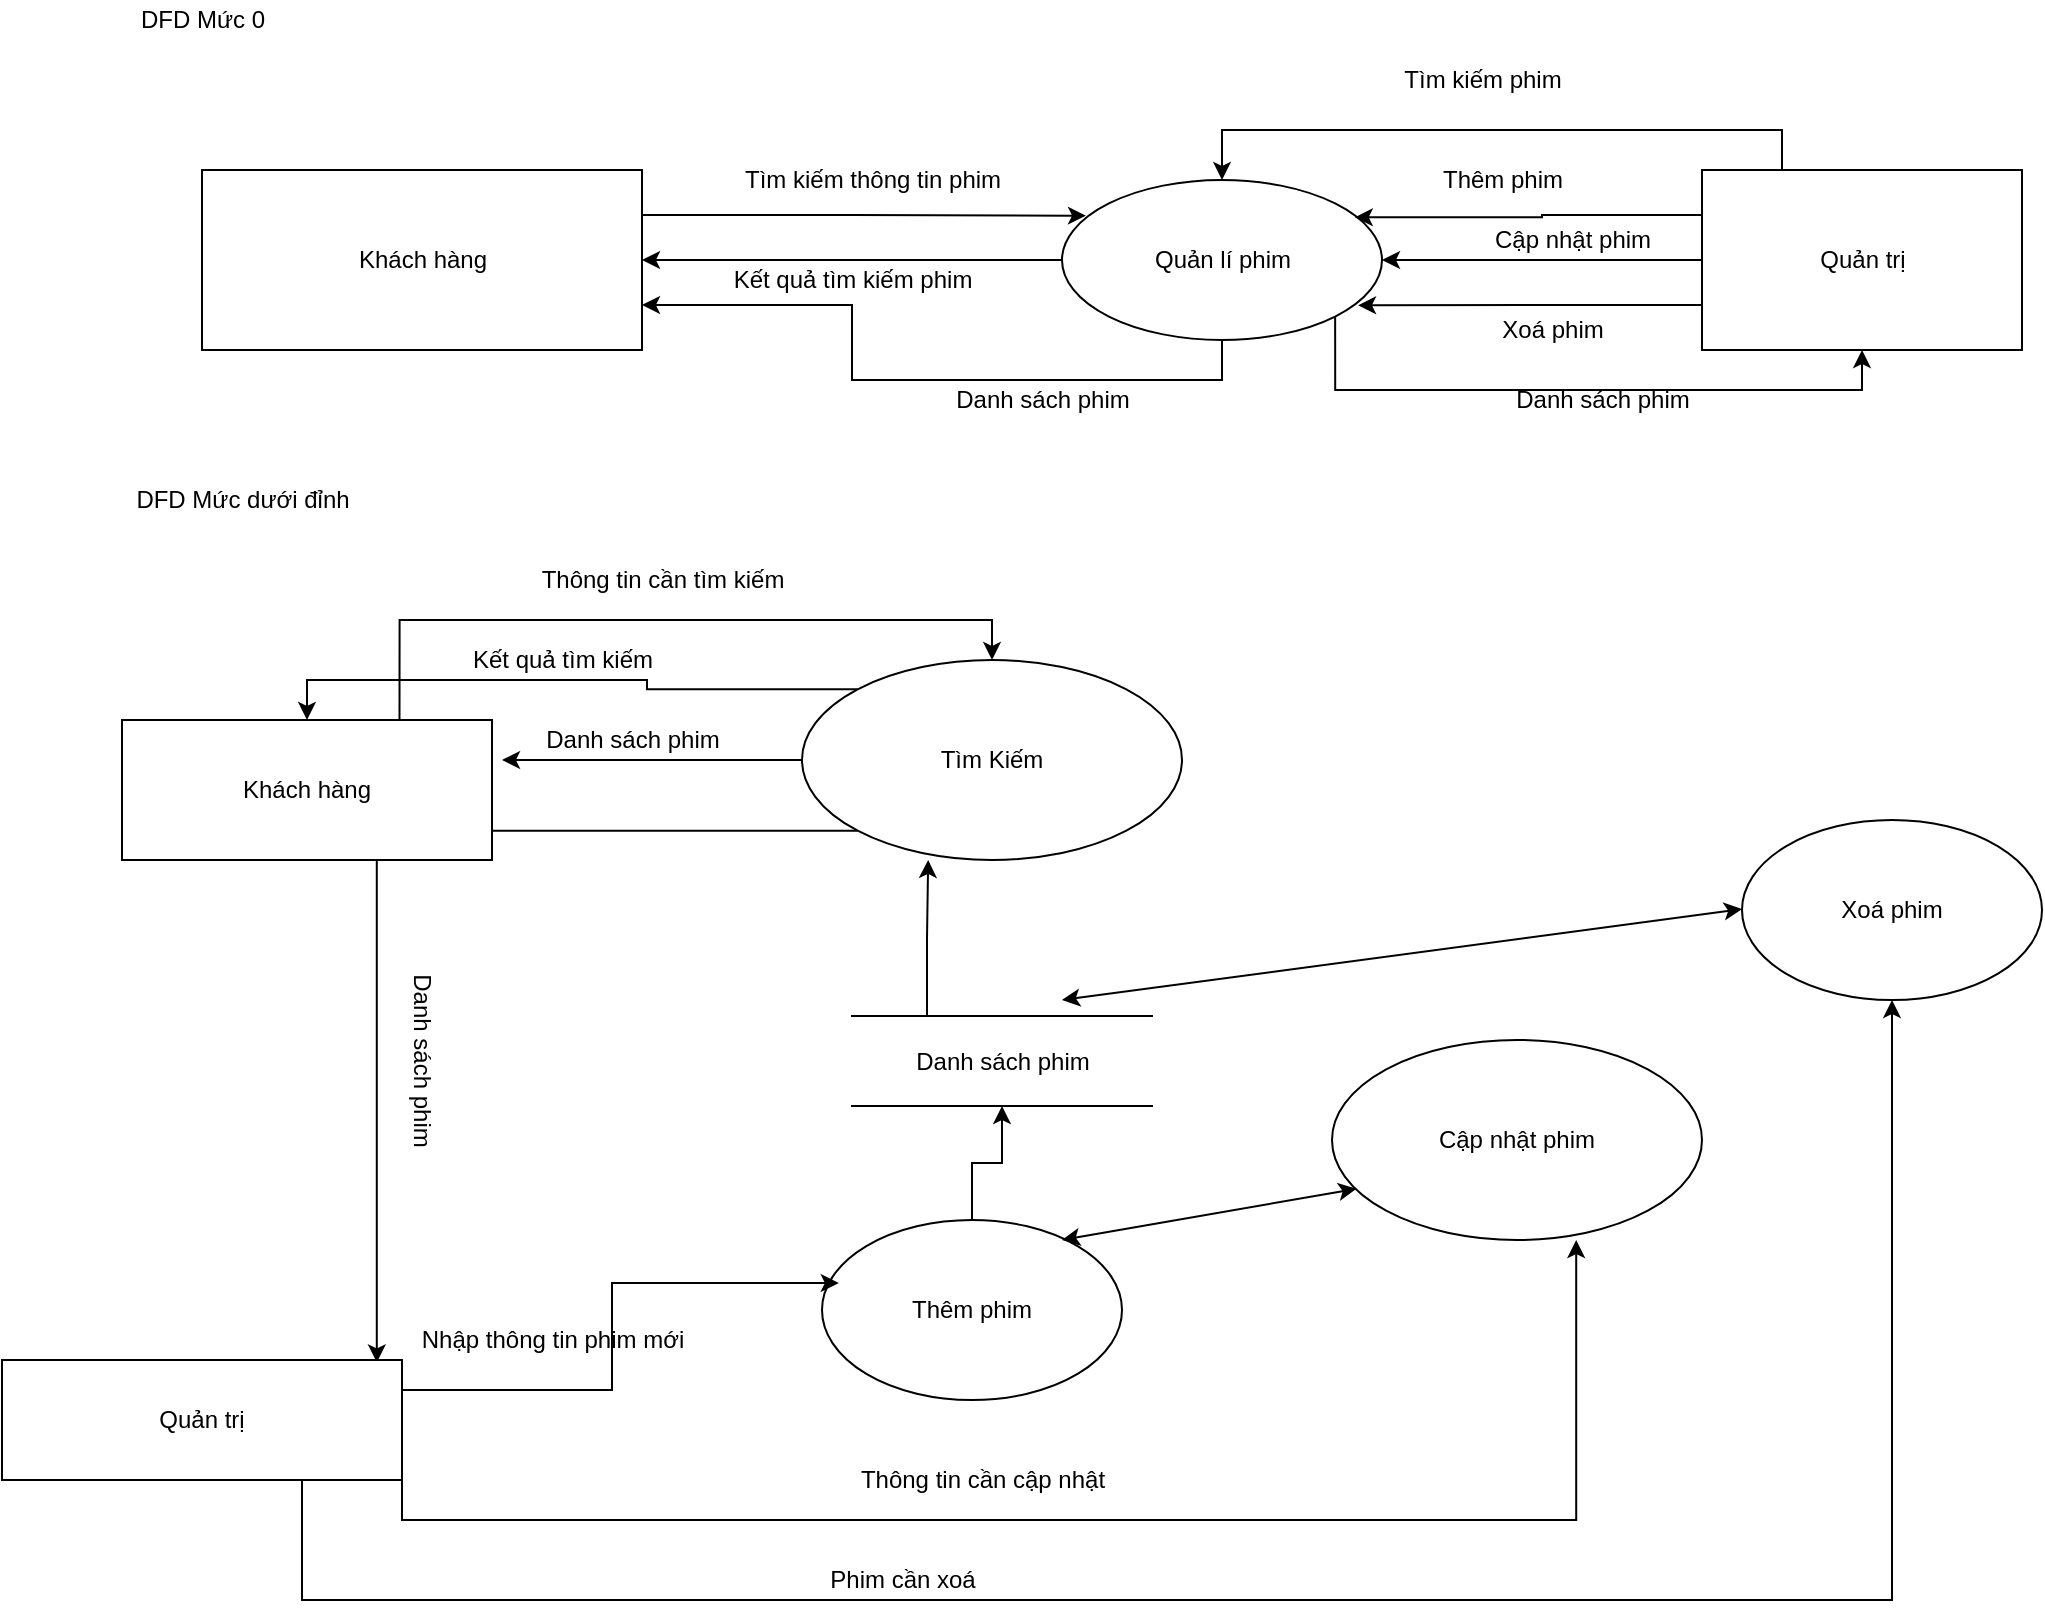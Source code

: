 <mxfile version="13.8.7" type="google" pages="2"><diagram id="KhlsFXp2d3vgNwujDcUb" name="Page-1"><mxGraphModel dx="1963" dy="636" grid="1" gridSize="10" guides="1" tooltips="1" connect="1" arrows="1" fold="1" page="1" pageScale="1" pageWidth="850" pageHeight="1100" math="0" shadow="0"><root><mxCell id="0"/><mxCell id="1" parent="0"/><mxCell id="gYGGjUfaRdnloLQZ-NSO-71" style="edgeStyle=orthogonalEdgeStyle;rounded=0;orthogonalLoop=1;jettySize=auto;html=1;exitX=1;exitY=1;exitDx=0;exitDy=0;entryX=0.5;entryY=1;entryDx=0;entryDy=0;" parent="1" source="gYGGjUfaRdnloLQZ-NSO-1" target="gYGGjUfaRdnloLQZ-NSO-3" edge="1"><mxGeometry relative="1" as="geometry"><Array as="points"><mxPoint x="477" y="215"/><mxPoint x="740" y="215"/></Array></mxGeometry></mxCell><mxCell id="gYGGjUfaRdnloLQZ-NSO-74" style="edgeStyle=orthogonalEdgeStyle;rounded=0;orthogonalLoop=1;jettySize=auto;html=1;exitX=0;exitY=0.5;exitDx=0;exitDy=0;" parent="1" source="gYGGjUfaRdnloLQZ-NSO-1" edge="1"><mxGeometry relative="1" as="geometry"><mxPoint x="130" y="150" as="targetPoint"/></mxGeometry></mxCell><mxCell id="gYGGjUfaRdnloLQZ-NSO-79" style="edgeStyle=orthogonalEdgeStyle;rounded=0;orthogonalLoop=1;jettySize=auto;html=1;exitX=0.5;exitY=1;exitDx=0;exitDy=0;entryX=1;entryY=0.75;entryDx=0;entryDy=0;" parent="1" source="gYGGjUfaRdnloLQZ-NSO-1" target="gYGGjUfaRdnloLQZ-NSO-4" edge="1"><mxGeometry relative="1" as="geometry"/></mxCell><mxCell id="gYGGjUfaRdnloLQZ-NSO-1" value="Quản lí phim" style="shape=ellipse;html=1;dashed=0;whitespace=wrap;perimeter=ellipsePerimeter;" parent="1" vertex="1"><mxGeometry x="340" y="110" width="160" height="80" as="geometry"/></mxCell><mxCell id="gYGGjUfaRdnloLQZ-NSO-65" style="edgeStyle=orthogonalEdgeStyle;rounded=0;orthogonalLoop=1;jettySize=auto;html=1;exitX=0;exitY=0.25;exitDx=0;exitDy=0;entryX=0.915;entryY=0.233;entryDx=0;entryDy=0;entryPerimeter=0;" parent="1" source="gYGGjUfaRdnloLQZ-NSO-3" target="gYGGjUfaRdnloLQZ-NSO-1" edge="1"><mxGeometry relative="1" as="geometry"/></mxCell><mxCell id="gYGGjUfaRdnloLQZ-NSO-66" style="edgeStyle=orthogonalEdgeStyle;rounded=0;orthogonalLoop=1;jettySize=auto;html=1;exitX=0;exitY=0.5;exitDx=0;exitDy=0;entryX=1;entryY=0.5;entryDx=0;entryDy=0;" parent="1" source="gYGGjUfaRdnloLQZ-NSO-3" target="gYGGjUfaRdnloLQZ-NSO-1" edge="1"><mxGeometry relative="1" as="geometry"/></mxCell><mxCell id="gYGGjUfaRdnloLQZ-NSO-67" style="edgeStyle=orthogonalEdgeStyle;rounded=0;orthogonalLoop=1;jettySize=auto;html=1;exitX=0;exitY=0.75;exitDx=0;exitDy=0;entryX=0.925;entryY=0.783;entryDx=0;entryDy=0;entryPerimeter=0;" parent="1" source="gYGGjUfaRdnloLQZ-NSO-3" target="gYGGjUfaRdnloLQZ-NSO-1" edge="1"><mxGeometry relative="1" as="geometry"/></mxCell><mxCell id="gYGGjUfaRdnloLQZ-NSO-69" style="edgeStyle=orthogonalEdgeStyle;rounded=0;orthogonalLoop=1;jettySize=auto;html=1;exitX=0.25;exitY=0;exitDx=0;exitDy=0;entryX=0.5;entryY=0;entryDx=0;entryDy=0;" parent="1" source="gYGGjUfaRdnloLQZ-NSO-3" target="gYGGjUfaRdnloLQZ-NSO-1" edge="1"><mxGeometry relative="1" as="geometry"/></mxCell><mxCell id="gYGGjUfaRdnloLQZ-NSO-3" value="Quản trị" style="html=1;dashed=0;whitespace=wrap;" parent="1" vertex="1"><mxGeometry x="660" y="105" width="160" height="90" as="geometry"/></mxCell><mxCell id="gYGGjUfaRdnloLQZ-NSO-77" style="edgeStyle=orthogonalEdgeStyle;rounded=0;orthogonalLoop=1;jettySize=auto;html=1;exitX=1;exitY=0.25;exitDx=0;exitDy=0;entryX=0.075;entryY=0.223;entryDx=0;entryDy=0;entryPerimeter=0;" parent="1" source="gYGGjUfaRdnloLQZ-NSO-4" target="gYGGjUfaRdnloLQZ-NSO-1" edge="1"><mxGeometry relative="1" as="geometry"/></mxCell><mxCell id="gYGGjUfaRdnloLQZ-NSO-4" value="Khách hàng" style="html=1;dashed=0;whitespace=wrap;" parent="1" vertex="1"><mxGeometry x="-90" y="105" width="220" height="90" as="geometry"/></mxCell><mxCell id="gYGGjUfaRdnloLQZ-NSO-6" value="Tìm kiếm thông tin phim" style="text;html=1;align=center;verticalAlign=middle;resizable=0;points=[];autosize=1;" parent="1" vertex="1"><mxGeometry x="175" y="100" width="140" height="20" as="geometry"/></mxCell><mxCell id="gYGGjUfaRdnloLQZ-NSO-8" value="Kết quả tìm kiếm phim" style="text;html=1;align=center;verticalAlign=middle;resizable=0;points=[];autosize=1;" parent="1" vertex="1"><mxGeometry x="170" y="150" width="130" height="20" as="geometry"/></mxCell><mxCell id="gYGGjUfaRdnloLQZ-NSO-13" value="Danh sách phim" style="text;html=1;align=center;verticalAlign=middle;resizable=0;points=[];autosize=1;" parent="1" vertex="1"><mxGeometry x="280" y="210" width="100" height="20" as="geometry"/></mxCell><mxCell id="gYGGjUfaRdnloLQZ-NSO-16" value="Thêm phim" style="text;html=1;align=center;verticalAlign=middle;resizable=0;points=[];autosize=1;" parent="1" vertex="1"><mxGeometry x="520" y="100" width="80" height="20" as="geometry"/></mxCell><mxCell id="gYGGjUfaRdnloLQZ-NSO-18" value="Cập nhật phim" style="text;html=1;align=center;verticalAlign=middle;resizable=0;points=[];autosize=1;" parent="1" vertex="1"><mxGeometry x="550" y="130" width="90" height="20" as="geometry"/></mxCell><mxCell id="gYGGjUfaRdnloLQZ-NSO-20" value="Xoá phim" style="text;html=1;align=center;verticalAlign=middle;resizable=0;points=[];autosize=1;" parent="1" vertex="1"><mxGeometry x="550" y="175" width="70" height="20" as="geometry"/></mxCell><mxCell id="gYGGjUfaRdnloLQZ-NSO-29" value="DFD Mức 0" style="text;html=1;align=center;verticalAlign=middle;resizable=0;points=[];autosize=1;" parent="1" vertex="1"><mxGeometry x="-130" y="20" width="80" height="20" as="geometry"/></mxCell><mxCell id="gYGGjUfaRdnloLQZ-NSO-46" value="DFD Mức dưới đỉnh" style="text;html=1;align=center;verticalAlign=middle;resizable=0;points=[];autosize=1;" parent="1" vertex="1"><mxGeometry x="-130" y="260" width="120" height="20" as="geometry"/></mxCell><mxCell id="gYGGjUfaRdnloLQZ-NSO-70" value="Tìm kiếm phim" style="text;html=1;align=center;verticalAlign=middle;resizable=0;points=[];autosize=1;" parent="1" vertex="1"><mxGeometry x="505" y="50" width="90" height="20" as="geometry"/></mxCell><mxCell id="gYGGjUfaRdnloLQZ-NSO-72" value="Danh sách phim" style="text;html=1;align=center;verticalAlign=middle;resizable=0;points=[];autosize=1;" parent="1" vertex="1"><mxGeometry x="560" y="210" width="100" height="20" as="geometry"/></mxCell><mxCell id="SmNKuGgfQj-TVXyQ1X5q-11" style="edgeStyle=orthogonalEdgeStyle;rounded=0;orthogonalLoop=1;jettySize=auto;html=1;exitX=0;exitY=0;exitDx=0;exitDy=0;entryX=0.5;entryY=0;entryDx=0;entryDy=0;" parent="1" source="SmNKuGgfQj-TVXyQ1X5q-1" target="SmNKuGgfQj-TVXyQ1X5q-5" edge="1"><mxGeometry relative="1" as="geometry"/></mxCell><mxCell id="SmNKuGgfQj-TVXyQ1X5q-14" style="edgeStyle=orthogonalEdgeStyle;rounded=0;orthogonalLoop=1;jettySize=auto;html=1;exitX=0;exitY=0.5;exitDx=0;exitDy=0;" parent="1" source="SmNKuGgfQj-TVXyQ1X5q-1" edge="1"><mxGeometry relative="1" as="geometry"><mxPoint x="60" y="400" as="targetPoint"/></mxGeometry></mxCell><mxCell id="SmNKuGgfQj-TVXyQ1X5q-18" style="edgeStyle=orthogonalEdgeStyle;rounded=0;orthogonalLoop=1;jettySize=auto;html=1;exitX=0;exitY=1;exitDx=0;exitDy=0;entryX=0.937;entryY=0.02;entryDx=0;entryDy=0;entryPerimeter=0;" parent="1" source="SmNKuGgfQj-TVXyQ1X5q-1" target="SmNKuGgfQj-TVXyQ1X5q-6" edge="1"><mxGeometry relative="1" as="geometry"/></mxCell><mxCell id="SmNKuGgfQj-TVXyQ1X5q-1" value="Tìm Kiếm" style="ellipse;whiteSpace=wrap;html=1;" parent="1" vertex="1"><mxGeometry x="210" y="350" width="190" height="100" as="geometry"/></mxCell><mxCell id="SmNKuGgfQj-TVXyQ1X5q-25" style="edgeStyle=orthogonalEdgeStyle;rounded=0;orthogonalLoop=1;jettySize=auto;html=1;exitX=0.5;exitY=0;exitDx=0;exitDy=0;entryX=0.5;entryY=1;entryDx=0;entryDy=0;" parent="1" source="SmNKuGgfQj-TVXyQ1X5q-2" target="SmNKuGgfQj-TVXyQ1X5q-20" edge="1"><mxGeometry relative="1" as="geometry"/></mxCell><mxCell id="SmNKuGgfQj-TVXyQ1X5q-2" value="Thêm phim" style="ellipse;whiteSpace=wrap;html=1;" parent="1" vertex="1"><mxGeometry x="220" y="630" width="150" height="90" as="geometry"/></mxCell><mxCell id="SmNKuGgfQj-TVXyQ1X5q-3" value="Cập nhật phim" style="ellipse;whiteSpace=wrap;html=1;" parent="1" vertex="1"><mxGeometry x="475" y="540" width="185" height="100" as="geometry"/></mxCell><mxCell id="SmNKuGgfQj-TVXyQ1X5q-4" value="Xoá phim" style="ellipse;whiteSpace=wrap;html=1;" parent="1" vertex="1"><mxGeometry x="680" y="430" width="150" height="90" as="geometry"/></mxCell><mxCell id="SmNKuGgfQj-TVXyQ1X5q-7" style="edgeStyle=orthogonalEdgeStyle;rounded=0;orthogonalLoop=1;jettySize=auto;html=1;exitX=0.75;exitY=0;exitDx=0;exitDy=0;entryX=0.5;entryY=0;entryDx=0;entryDy=0;" parent="1" source="SmNKuGgfQj-TVXyQ1X5q-5" target="SmNKuGgfQj-TVXyQ1X5q-1" edge="1"><mxGeometry relative="1" as="geometry"/></mxCell><mxCell id="SmNKuGgfQj-TVXyQ1X5q-5" value="Khách hàng" style="rounded=0;whiteSpace=wrap;html=1;" parent="1" vertex="1"><mxGeometry x="-130" y="380" width="185" height="70" as="geometry"/></mxCell><mxCell id="SmNKuGgfQj-TVXyQ1X5q-23" style="edgeStyle=orthogonalEdgeStyle;rounded=0;orthogonalLoop=1;jettySize=auto;html=1;exitX=1;exitY=0.25;exitDx=0;exitDy=0;entryX=0.056;entryY=0.35;entryDx=0;entryDy=0;entryPerimeter=0;" parent="1" source="SmNKuGgfQj-TVXyQ1X5q-6" target="SmNKuGgfQj-TVXyQ1X5q-2" edge="1"><mxGeometry relative="1" as="geometry"/></mxCell><mxCell id="SmNKuGgfQj-TVXyQ1X5q-27" style="edgeStyle=orthogonalEdgeStyle;rounded=0;orthogonalLoop=1;jettySize=auto;html=1;exitX=1;exitY=1;exitDx=0;exitDy=0;entryX=0.66;entryY=1;entryDx=0;entryDy=0;entryPerimeter=0;" parent="1" source="SmNKuGgfQj-TVXyQ1X5q-6" target="SmNKuGgfQj-TVXyQ1X5q-3" edge="1"><mxGeometry relative="1" as="geometry"/></mxCell><mxCell id="SmNKuGgfQj-TVXyQ1X5q-33" style="edgeStyle=orthogonalEdgeStyle;rounded=0;orthogonalLoop=1;jettySize=auto;html=1;exitX=0.75;exitY=1;exitDx=0;exitDy=0;" parent="1" source="SmNKuGgfQj-TVXyQ1X5q-6" target="SmNKuGgfQj-TVXyQ1X5q-4" edge="1"><mxGeometry relative="1" as="geometry"><Array as="points"><mxPoint x="-40" y="820"/><mxPoint x="755" y="820"/></Array></mxGeometry></mxCell><mxCell id="SmNKuGgfQj-TVXyQ1X5q-6" value="Quản trị" style="rounded=0;whiteSpace=wrap;html=1;" parent="1" vertex="1"><mxGeometry x="-190" y="700" width="200" height="60" as="geometry"/></mxCell><mxCell id="SmNKuGgfQj-TVXyQ1X5q-10" value="Thông tin cần tìm kiếm" style="text;html=1;align=center;verticalAlign=middle;resizable=0;points=[];autosize=1;" parent="1" vertex="1"><mxGeometry x="70" y="300" width="140" height="20" as="geometry"/></mxCell><mxCell id="SmNKuGgfQj-TVXyQ1X5q-13" value="Kết quả tìm kiếm" style="text;html=1;align=center;verticalAlign=middle;resizable=0;points=[];autosize=1;" parent="1" vertex="1"><mxGeometry x="35" y="340" width="110" height="20" as="geometry"/></mxCell><mxCell id="SmNKuGgfQj-TVXyQ1X5q-15" value="Danh sách phim" style="text;html=1;align=center;verticalAlign=middle;resizable=0;points=[];autosize=1;" parent="1" vertex="1"><mxGeometry x="75" y="380" width="100" height="20" as="geometry"/></mxCell><mxCell id="SmNKuGgfQj-TVXyQ1X5q-19" value="Danh sách phim" style="text;html=1;align=center;verticalAlign=middle;resizable=0;points=[];autosize=1;rotation=90;" parent="1" vertex="1"><mxGeometry x="-30" y="540" width="100" height="20" as="geometry"/></mxCell><mxCell id="SmNKuGgfQj-TVXyQ1X5q-22" style="edgeStyle=orthogonalEdgeStyle;rounded=0;orthogonalLoop=1;jettySize=auto;html=1;exitX=0.25;exitY=0;exitDx=0;exitDy=0;entryX=0.332;entryY=1;entryDx=0;entryDy=0;entryPerimeter=0;" parent="1" source="SmNKuGgfQj-TVXyQ1X5q-20" target="SmNKuGgfQj-TVXyQ1X5q-1" edge="1"><mxGeometry relative="1" as="geometry"/></mxCell><mxCell id="SmNKuGgfQj-TVXyQ1X5q-20" value="Danh sách phim" style="html=1;dashed=0;whitespace=wrap;shape=partialRectangle;right=0;left=0;" parent="1" vertex="1"><mxGeometry x="235" y="528" width="150" height="45" as="geometry"/></mxCell><mxCell id="SmNKuGgfQj-TVXyQ1X5q-24" value="Nhập thông tin phim mới" style="text;html=1;align=center;verticalAlign=middle;resizable=0;points=[];autosize=1;" parent="1" vertex="1"><mxGeometry x="10" y="680" width="150" height="20" as="geometry"/></mxCell><mxCell id="SmNKuGgfQj-TVXyQ1X5q-28" value="Thông tin cần cập nhật" style="text;html=1;align=center;verticalAlign=middle;resizable=0;points=[];autosize=1;" parent="1" vertex="1"><mxGeometry x="230" y="750" width="140" height="20" as="geometry"/></mxCell><mxCell id="SmNKuGgfQj-TVXyQ1X5q-34" value="Phim cần xoá" style="text;html=1;align=center;verticalAlign=middle;resizable=0;points=[];autosize=1;" parent="1" vertex="1"><mxGeometry x="215" y="800" width="90" height="20" as="geometry"/></mxCell><mxCell id="SmNKuGgfQj-TVXyQ1X5q-36" value="" style="endArrow=classic;startArrow=classic;html=1;" parent="1" edge="1"><mxGeometry width="50" height="50" relative="1" as="geometry"><mxPoint x="340" y="520" as="sourcePoint"/><mxPoint x="680" y="474.5" as="targetPoint"/></mxGeometry></mxCell><mxCell id="SmNKuGgfQj-TVXyQ1X5q-37" value="" style="endArrow=classic;startArrow=classic;html=1;entryX=0.066;entryY=0.744;entryDx=0;entryDy=0;entryPerimeter=0;" parent="1" target="SmNKuGgfQj-TVXyQ1X5q-3" edge="1"><mxGeometry width="50" height="50" relative="1" as="geometry"><mxPoint x="340" y="640" as="sourcePoint"/><mxPoint x="390" y="640" as="targetPoint"/></mxGeometry></mxCell></root></mxGraphModel></diagram><diagram id="xDU07J1e9RhRLUmz1mfO" name="Page-2"><mxGraphModel dx="2767" dy="636" grid="1" gridSize="10" guides="1" tooltips="1" connect="1" arrows="1" fold="1" page="1" pageScale="1" pageWidth="827" pageHeight="1169" math="0" shadow="0"><root><mxCell id="Ic-AOegW_M58mZnJi970-0"/><mxCell id="Ic-AOegW_M58mZnJi970-1" parent="Ic-AOegW_M58mZnJi970-0"/><mxCell id="Ic-AOegW_M58mZnJi970-10" style="edgeStyle=orthogonalEdgeStyle;rounded=0;orthogonalLoop=1;jettySize=auto;html=1;exitX=1;exitY=0.5;exitDx=0;exitDy=0;entryX=0;entryY=0.5;entryDx=0;entryDy=0;" parent="Ic-AOegW_M58mZnJi970-1" source="Ic-AOegW_M58mZnJi970-2" target="Ic-AOegW_M58mZnJi970-8" edge="1"><mxGeometry relative="1" as="geometry"/></mxCell><mxCell id="Ic-AOegW_M58mZnJi970-13" style="edgeStyle=orthogonalEdgeStyle;rounded=0;orthogonalLoop=1;jettySize=auto;html=1;exitX=0.5;exitY=1;exitDx=0;exitDy=0;entryX=0.5;entryY=0;entryDx=0;entryDy=0;" parent="Ic-AOegW_M58mZnJi970-1" source="Ic-AOegW_M58mZnJi970-2" target="Ic-AOegW_M58mZnJi970-11" edge="1"><mxGeometry relative="1" as="geometry"/></mxCell><mxCell id="ymvHDsu1YWJNrKLJsDbg-1" style="edgeStyle=orthogonalEdgeStyle;rounded=0;orthogonalLoop=1;jettySize=auto;html=1;exitX=1;exitY=0;exitDx=0;exitDy=0;entryX=0.842;entryY=1.017;entryDx=0;entryDy=0;entryPerimeter=0;" parent="Ic-AOegW_M58mZnJi970-1" source="Ic-AOegW_M58mZnJi970-2" target="Ic-AOegW_M58mZnJi970-3" edge="1"><mxGeometry relative="1" as="geometry"/></mxCell><mxCell id="Ic-AOegW_M58mZnJi970-2" value="Thêm phim" style="ellipse;whiteSpace=wrap;html=1;" parent="Ic-AOegW_M58mZnJi970-1" vertex="1"><mxGeometry x="354" y="220" width="120" height="80" as="geometry"/></mxCell><mxCell id="Ic-AOegW_M58mZnJi970-4" style="edgeStyle=orthogonalEdgeStyle;rounded=0;orthogonalLoop=1;jettySize=auto;html=1;exitX=0.5;exitY=1;exitDx=0;exitDy=0;entryX=0.5;entryY=0;entryDx=0;entryDy=0;" parent="Ic-AOegW_M58mZnJi970-1" source="Ic-AOegW_M58mZnJi970-3" target="Ic-AOegW_M58mZnJi970-2" edge="1"><mxGeometry relative="1" as="geometry"/></mxCell><mxCell id="Ic-AOegW_M58mZnJi970-3" value="Quản trị" style="rounded=0;whiteSpace=wrap;html=1;" parent="Ic-AOegW_M58mZnJi970-1" vertex="1"><mxGeometry x="354" y="100" width="120" height="60" as="geometry"/></mxCell><mxCell id="Ic-AOegW_M58mZnJi970-6" value="D1" style="text;html=1;strokeColor=none;fillColor=none;align=center;verticalAlign=middle;whiteSpace=wrap;rounded=0;" parent="Ic-AOegW_M58mZnJi970-1" vertex="1"><mxGeometry x="360" y="180" width="40" height="20" as="geometry"/></mxCell><mxCell id="Ic-AOegW_M58mZnJi970-9" style="edgeStyle=orthogonalEdgeStyle;rounded=0;orthogonalLoop=1;jettySize=auto;html=1;exitX=1;exitY=0.5;exitDx=0;exitDy=0;entryX=0;entryY=0.5;entryDx=0;entryDy=0;" parent="Ic-AOegW_M58mZnJi970-1" source="Ic-AOegW_M58mZnJi970-7" target="Ic-AOegW_M58mZnJi970-2" edge="1"><mxGeometry relative="1" as="geometry"/></mxCell><mxCell id="Ic-AOegW_M58mZnJi970-7" value="Thiết bị nhập" style="rounded=0;whiteSpace=wrap;html=1;" parent="Ic-AOegW_M58mZnJi970-1" vertex="1"><mxGeometry x="180" y="230" width="120" height="60" as="geometry"/></mxCell><mxCell id="Ic-AOegW_M58mZnJi970-8" value="Thiết bị xuất" style="rounded=0;whiteSpace=wrap;html=1;" parent="Ic-AOegW_M58mZnJi970-1" vertex="1"><mxGeometry x="540" y="230" width="120" height="60" as="geometry"/></mxCell><mxCell id="Ic-AOegW_M58mZnJi970-11" value="Danh sách phim" style="html=1;dashed=0;whitespace=wrap;shape=partialRectangle;right=0;left=0;" parent="Ic-AOegW_M58mZnJi970-1" vertex="1"><mxGeometry x="364" y="350" width="100" height="30" as="geometry"/></mxCell><mxCell id="Ic-AOegW_M58mZnJi970-14" value="D4" style="text;html=1;align=center;verticalAlign=middle;resizable=0;points=[];autosize=1;" parent="Ic-AOegW_M58mZnJi970-1" vertex="1"><mxGeometry x="305" y="240" width="30" height="20" as="geometry"/></mxCell><mxCell id="Ic-AOegW_M58mZnJi970-15" value="D5" style="text;html=1;align=center;verticalAlign=middle;resizable=0;points=[];autosize=1;" parent="Ic-AOegW_M58mZnJi970-1" vertex="1"><mxGeometry x="495" y="240" width="30" height="20" as="geometry"/></mxCell><mxCell id="Ic-AOegW_M58mZnJi970-16" value="D3" style="text;html=1;align=center;verticalAlign=middle;resizable=0;points=[];autosize=1;" parent="Ic-AOegW_M58mZnJi970-1" vertex="1"><mxGeometry x="425" y="320" width="30" height="20" as="geometry"/></mxCell><mxCell id="Ic-AOegW_M58mZnJi970-17" value="&lt;font style=&quot;font-size: 14px&quot;&gt;D1:Nhập thông tin phim cần thêm&lt;br&gt;D2:Xuất thông báo&lt;br&gt;D3:Lưu xuống database&lt;br&gt;D4:bàn phím&lt;br&gt;D5:màn hình&lt;/font&gt;" style="text;html=1;align=left;verticalAlign=middle;resizable=0;points=[];autosize=1;" parent="Ic-AOegW_M58mZnJi970-1" vertex="1"><mxGeometry x="-90" y="165" width="220" height="80" as="geometry"/></mxCell><mxCell id="ymvHDsu1YWJNrKLJsDbg-2" value="D2" style="text;html=1;align=center;verticalAlign=middle;resizable=0;points=[];autosize=1;" parent="Ic-AOegW_M58mZnJi970-1" vertex="1"><mxGeometry x="465" y="180" width="30" height="20" as="geometry"/></mxCell><mxCell id="ymvHDsu1YWJNrKLJsDbg-12" style="edgeStyle=orthogonalEdgeStyle;rounded=0;orthogonalLoop=1;jettySize=auto;html=1;exitX=0.5;exitY=0;exitDx=0;exitDy=0;entryX=0.5;entryY=1;entryDx=0;entryDy=0;" parent="Ic-AOegW_M58mZnJi970-1" source="ymvHDsu1YWJNrKLJsDbg-5" target="ymvHDsu1YWJNrKLJsDbg-6" edge="1"><mxGeometry relative="1" as="geometry"/></mxCell><mxCell id="ymvHDsu1YWJNrKLJsDbg-14" style="edgeStyle=orthogonalEdgeStyle;rounded=0;orthogonalLoop=1;jettySize=auto;html=1;exitX=1;exitY=0.5;exitDx=0;exitDy=0;entryX=-0.042;entryY=0.4;entryDx=0;entryDy=0;entryPerimeter=0;" parent="Ic-AOegW_M58mZnJi970-1" source="ymvHDsu1YWJNrKLJsDbg-5" target="ymvHDsu1YWJNrKLJsDbg-7" edge="1"><mxGeometry relative="1" as="geometry"/></mxCell><mxCell id="ymvHDsu1YWJNrKLJsDbg-15" style="edgeStyle=orthogonalEdgeStyle;rounded=0;orthogonalLoop=1;jettySize=auto;html=1;exitX=0.5;exitY=1;exitDx=0;exitDy=0;entryX=0.44;entryY=-0.167;entryDx=0;entryDy=0;entryPerimeter=0;" parent="Ic-AOegW_M58mZnJi970-1" source="ymvHDsu1YWJNrKLJsDbg-5" target="ymvHDsu1YWJNrKLJsDbg-10" edge="1"><mxGeometry relative="1" as="geometry"/></mxCell><mxCell id="ymvHDsu1YWJNrKLJsDbg-5" value="Xóa phim" style="ellipse;whiteSpace=wrap;html=1;" parent="Ic-AOegW_M58mZnJi970-1" vertex="1"><mxGeometry x="345" y="545" width="120" height="80" as="geometry"/></mxCell><mxCell id="ymvHDsu1YWJNrKLJsDbg-11" style="edgeStyle=orthogonalEdgeStyle;rounded=0;orthogonalLoop=1;jettySize=auto;html=1;exitX=0.25;exitY=1;exitDx=0;exitDy=0;entryX=0.242;entryY=0.063;entryDx=0;entryDy=0;entryPerimeter=0;" parent="Ic-AOegW_M58mZnJi970-1" source="ymvHDsu1YWJNrKLJsDbg-6" target="ymvHDsu1YWJNrKLJsDbg-5" edge="1"><mxGeometry relative="1" as="geometry"/></mxCell><mxCell id="ymvHDsu1YWJNrKLJsDbg-6" value="Quản trị" style="rounded=0;whiteSpace=wrap;html=1;" parent="Ic-AOegW_M58mZnJi970-1" vertex="1"><mxGeometry x="344" y="440" width="120" height="60" as="geometry"/></mxCell><mxCell id="ymvHDsu1YWJNrKLJsDbg-7" value="Thiết bị xuất" style="rounded=0;whiteSpace=wrap;html=1;" parent="Ic-AOegW_M58mZnJi970-1" vertex="1"><mxGeometry x="520" y="560" width="120" height="60" as="geometry"/></mxCell><mxCell id="ymvHDsu1YWJNrKLJsDbg-13" style="edgeStyle=orthogonalEdgeStyle;rounded=0;orthogonalLoop=1;jettySize=auto;html=1;exitX=1;exitY=0.5;exitDx=0;exitDy=0;" parent="Ic-AOegW_M58mZnJi970-1" source="ymvHDsu1YWJNrKLJsDbg-9" edge="1"><mxGeometry relative="1" as="geometry"><mxPoint x="340" y="590" as="targetPoint"/></mxGeometry></mxCell><mxCell id="ymvHDsu1YWJNrKLJsDbg-9" value="Thiết bị nhập" style="rounded=0;whiteSpace=wrap;html=1;" parent="Ic-AOegW_M58mZnJi970-1" vertex="1"><mxGeometry x="150" y="560" width="120" height="60" as="geometry"/></mxCell><mxCell id="ymvHDsu1YWJNrKLJsDbg-16" style="edgeStyle=orthogonalEdgeStyle;rounded=0;orthogonalLoop=1;jettySize=auto;html=1;exitX=0.75;exitY=0;exitDx=0;exitDy=0;entryX=0.725;entryY=0.975;entryDx=0;entryDy=0;entryPerimeter=0;" parent="Ic-AOegW_M58mZnJi970-1" source="ymvHDsu1YWJNrKLJsDbg-10" target="ymvHDsu1YWJNrKLJsDbg-5" edge="1"><mxGeometry relative="1" as="geometry"/></mxCell><mxCell id="ymvHDsu1YWJNrKLJsDbg-10" value="Danh sách phim" style="html=1;dashed=0;whitespace=wrap;shape=partialRectangle;right=0;left=0;" parent="Ic-AOegW_M58mZnJi970-1" vertex="1"><mxGeometry x="360" y="700" width="100" height="30" as="geometry"/></mxCell><mxCell id="ymvHDsu1YWJNrKLJsDbg-17" value="D1" style="text;html=1;align=center;verticalAlign=middle;resizable=0;points=[];autosize=1;" parent="Ic-AOegW_M58mZnJi970-1" vertex="1"><mxGeometry x="345" y="520" width="30" height="20" as="geometry"/></mxCell><mxCell id="ymvHDsu1YWJNrKLJsDbg-18" value="D2" style="text;html=1;align=center;verticalAlign=middle;resizable=0;points=[];autosize=1;" parent="Ic-AOegW_M58mZnJi970-1" vertex="1"><mxGeometry x="415" y="510" width="30" height="20" as="geometry"/></mxCell><mxCell id="ymvHDsu1YWJNrKLJsDbg-19" value="D3" style="text;html=1;align=center;verticalAlign=middle;resizable=0;points=[];autosize=1;" parent="Ic-AOegW_M58mZnJi970-1" vertex="1"><mxGeometry x="365" y="640" width="30" height="20" as="geometry"/></mxCell><mxCell id="ymvHDsu1YWJNrKLJsDbg-20" value="D4" style="text;html=1;align=center;verticalAlign=middle;resizable=0;points=[];autosize=1;" parent="Ic-AOegW_M58mZnJi970-1" vertex="1"><mxGeometry x="435" y="650" width="30" height="20" as="geometry"/></mxCell><mxCell id="ymvHDsu1YWJNrKLJsDbg-21" value="D5" style="text;html=1;align=center;verticalAlign=middle;resizable=0;points=[];autosize=1;" parent="Ic-AOegW_M58mZnJi970-1" vertex="1"><mxGeometry x="295" y="560" width="30" height="20" as="geometry"/></mxCell><mxCell id="ymvHDsu1YWJNrKLJsDbg-22" value="D6" style="text;html=1;align=center;verticalAlign=middle;resizable=0;points=[];autosize=1;" parent="Ic-AOegW_M58mZnJi970-1" vertex="1"><mxGeometry x="455" y="560" width="30" height="20" as="geometry"/></mxCell><mxCell id="ymvHDsu1YWJNrKLJsDbg-23" value="&lt;font style=&quot;font-size: 14px&quot;&gt;&lt;span style=&quot;color: rgb(0 , 0 , 0) ; font-family: &amp;#34;helvetica&amp;#34; ; font-style: normal ; font-weight: 400 ; letter-spacing: normal ; text-align: left ; text-indent: 0px ; text-transform: none ; word-spacing: 0px ; background-color: rgb(248 , 249 , 250) ; display: inline ; float: none&quot;&gt;D1:Nhập mã phim hoặc tên phim cần xóa&lt;/span&gt;&lt;br style=&quot;color: rgb(0 , 0 , 0) ; font-family: &amp;#34;helvetica&amp;#34; ; font-style: normal ; font-weight: 400 ; letter-spacing: normal ; text-align: left ; text-indent: 0px ; text-transform: none ; word-spacing: 0px ; background-color: rgb(248 , 249 , 250)&quot;&gt;&lt;span style=&quot;color: rgb(0 , 0 , 0) ; font-family: &amp;#34;helvetica&amp;#34; ; font-style: normal ; font-weight: 400 ; letter-spacing: normal ; text-align: left ; text-indent: 0px ; text-transform: none ; word-spacing: 0px ; background-color: rgb(248 , 249 , 250) ; display: inline ; float: none&quot;&gt;D2:Xuất thông báo&lt;/span&gt;&lt;br style=&quot;color: rgb(0 , 0 , 0) ; font-family: &amp;#34;helvetica&amp;#34; ; font-style: normal ; font-weight: 400 ; letter-spacing: normal ; text-align: left ; text-indent: 0px ; text-transform: none ; word-spacing: 0px ; background-color: rgb(248 , 249 , 250)&quot;&gt;&lt;span style=&quot;color: rgb(0 , 0 , 0) ; font-family: &amp;#34;helvetica&amp;#34; ; font-style: normal ; font-weight: 400 ; letter-spacing: normal ; text-align: left ; text-indent: 0px ; text-transform: none ; word-spacing: 0px ; background-color: rgb(248 , 249 , 250) ; display: inline ; float: none&quot;&gt;D3:Xuất danh sách mới ra&lt;span&gt;&amp;nbsp;&lt;/span&gt;&lt;/span&gt;&lt;br style=&quot;color: rgb(0 , 0 , 0) ; font-family: &amp;#34;helvetica&amp;#34; ; font-style: normal ; font-weight: 400 ; letter-spacing: normal ; text-align: left ; text-indent: 0px ; text-transform: none ; word-spacing: 0px ; background-color: rgb(248 , 249 , 250)&quot;&gt;&lt;span style=&quot;color: rgb(0 , 0 , 0) ; font-family: &amp;#34;helvetica&amp;#34; ; font-style: normal ; font-weight: 400 ; letter-spacing: normal ; text-align: left ; text-indent: 0px ; text-transform: none ; word-spacing: 0px ; background-color: rgb(248 , 249 , 250) ; display: inline ; float: none&quot;&gt;D4:Lưu xuống database&lt;/span&gt;&lt;br style=&quot;color: rgb(0 , 0 , 0) ; font-family: &amp;#34;helvetica&amp;#34; ; font-style: normal ; font-weight: 400 ; letter-spacing: normal ; text-align: left ; text-indent: 0px ; text-transform: none ; word-spacing: 0px ; background-color: rgb(248 , 249 , 250)&quot;&gt;&lt;span style=&quot;color: rgb(0 , 0 , 0) ; font-family: &amp;#34;helvetica&amp;#34; ; font-style: normal ; font-weight: 400 ; letter-spacing: normal ; text-align: left ; text-indent: 0px ; text-transform: none ; word-spacing: 0px ; background-color: rgb(248 , 249 , 250) ; display: inline ; float: none&quot;&gt;D5:bàn phím&lt;/span&gt;&lt;br style=&quot;color: rgb(0 , 0 , 0) ; font-family: &amp;#34;helvetica&amp;#34; ; font-style: normal ; font-weight: 400 ; letter-spacing: normal ; text-align: left ; text-indent: 0px ; text-transform: none ; word-spacing: 0px ; background-color: rgb(248 , 249 , 250)&quot;&gt;&lt;span style=&quot;color: rgb(0 , 0 , 0) ; font-family: &amp;#34;helvetica&amp;#34; ; font-style: normal ; font-weight: 400 ; letter-spacing: normal ; text-align: left ; text-indent: 0px ; text-transform: none ; word-spacing: 0px ; background-color: rgb(248 , 249 , 250) ; display: inline ; float: none&quot;&gt;D6:màn hình&lt;/span&gt;&lt;/font&gt;" style="text;whiteSpace=wrap;html=1;" parent="Ic-AOegW_M58mZnJi970-1" vertex="1"><mxGeometry x="-100" y="560" width="200" height="100" as="geometry"/></mxCell><mxCell id="ymvHDsu1YWJNrKLJsDbg-31" style="edgeStyle=orthogonalEdgeStyle;rounded=0;orthogonalLoop=1;jettySize=auto;html=1;exitX=0.5;exitY=0;exitDx=0;exitDy=0;entryX=0.57;entryY=1.04;entryDx=0;entryDy=0;entryPerimeter=0;" parent="Ic-AOegW_M58mZnJi970-1" source="ymvHDsu1YWJNrKLJsDbg-24" target="ymvHDsu1YWJNrKLJsDbg-27" edge="1"><mxGeometry relative="1" as="geometry"/></mxCell><mxCell id="ymvHDsu1YWJNrKLJsDbg-33" style="edgeStyle=orthogonalEdgeStyle;rounded=0;orthogonalLoop=1;jettySize=auto;html=1;exitX=1;exitY=0.5;exitDx=0;exitDy=0;entryX=0;entryY=0.5;entryDx=0;entryDy=0;" parent="Ic-AOegW_M58mZnJi970-1" source="ymvHDsu1YWJNrKLJsDbg-24" target="ymvHDsu1YWJNrKLJsDbg-26" edge="1"><mxGeometry relative="1" as="geometry"/></mxCell><mxCell id="ymvHDsu1YWJNrKLJsDbg-34" style="edgeStyle=orthogonalEdgeStyle;rounded=0;orthogonalLoop=1;jettySize=auto;html=1;exitX=0.5;exitY=1;exitDx=0;exitDy=0;entryX=0.5;entryY=0;entryDx=0;entryDy=0;" parent="Ic-AOegW_M58mZnJi970-1" source="ymvHDsu1YWJNrKLJsDbg-24" target="ymvHDsu1YWJNrKLJsDbg-28" edge="1"><mxGeometry relative="1" as="geometry"/></mxCell><mxCell id="ymvHDsu1YWJNrKLJsDbg-24" value="Cập nhật phim" style="ellipse;whiteSpace=wrap;html=1;" parent="Ic-AOegW_M58mZnJi970-1" vertex="1"><mxGeometry x="360" y="980" width="120" height="80" as="geometry"/></mxCell><mxCell id="ymvHDsu1YWJNrKLJsDbg-32" style="edgeStyle=orthogonalEdgeStyle;rounded=0;orthogonalLoop=1;jettySize=auto;html=1;exitX=1;exitY=0.5;exitDx=0;exitDy=0;entryX=0;entryY=0.5;entryDx=0;entryDy=0;" parent="Ic-AOegW_M58mZnJi970-1" source="ymvHDsu1YWJNrKLJsDbg-25" target="ymvHDsu1YWJNrKLJsDbg-24" edge="1"><mxGeometry relative="1" as="geometry"/></mxCell><mxCell id="ymvHDsu1YWJNrKLJsDbg-25" value="Thiết bị nhập" style="html=1;dashed=0;whitespace=wrap;" parent="Ic-AOegW_M58mZnJi970-1" vertex="1"><mxGeometry x="195" y="1000" width="100" height="50" as="geometry"/></mxCell><mxCell id="ymvHDsu1YWJNrKLJsDbg-26" value="Thiết bị xuất" style="html=1;dashed=0;whitespace=wrap;" parent="Ic-AOegW_M58mZnJi970-1" vertex="1"><mxGeometry x="530" y="1000" width="100" height="50" as="geometry"/></mxCell><mxCell id="ymvHDsu1YWJNrKLJsDbg-30" style="edgeStyle=orthogonalEdgeStyle;rounded=0;orthogonalLoop=1;jettySize=auto;html=1;exitX=0.25;exitY=1;exitDx=0;exitDy=0;entryX=0.25;entryY=0.025;entryDx=0;entryDy=0;entryPerimeter=0;" parent="Ic-AOegW_M58mZnJi970-1" source="ymvHDsu1YWJNrKLJsDbg-27" target="ymvHDsu1YWJNrKLJsDbg-24" edge="1"><mxGeometry relative="1" as="geometry"/></mxCell><mxCell id="ymvHDsu1YWJNrKLJsDbg-27" value="quản trị" style="html=1;dashed=0;whitespace=wrap;" parent="Ic-AOegW_M58mZnJi970-1" vertex="1"><mxGeometry x="365" y="880" width="100" height="50" as="geometry"/></mxCell><mxCell id="ymvHDsu1YWJNrKLJsDbg-35" style="edgeStyle=orthogonalEdgeStyle;rounded=0;orthogonalLoop=1;jettySize=auto;html=1;exitX=0.25;exitY=0;exitDx=0;exitDy=0;entryX=0.292;entryY=0.95;entryDx=0;entryDy=0;entryPerimeter=0;" parent="Ic-AOegW_M58mZnJi970-1" source="ymvHDsu1YWJNrKLJsDbg-28" target="ymvHDsu1YWJNrKLJsDbg-24" edge="1"><mxGeometry relative="1" as="geometry"/></mxCell><mxCell id="ymvHDsu1YWJNrKLJsDbg-28" value="danh sách phim" style="html=1;dashed=0;whitespace=wrap;shape=partialRectangle;right=0;left=0;" parent="Ic-AOegW_M58mZnJi970-1" vertex="1"><mxGeometry x="370" y="1110" width="100" height="30" as="geometry"/></mxCell><mxCell id="ymvHDsu1YWJNrKLJsDbg-36" value="D1" style="text;html=1;align=center;verticalAlign=middle;resizable=0;points=[];autosize=1;" parent="Ic-AOegW_M58mZnJi970-1" vertex="1"><mxGeometry x="365" y="940" width="30" height="20" as="geometry"/></mxCell><mxCell id="ymvHDsu1YWJNrKLJsDbg-37" value="D2" style="text;html=1;align=center;verticalAlign=middle;resizable=0;points=[];autosize=1;" parent="Ic-AOegW_M58mZnJi970-1" vertex="1"><mxGeometry x="445" y="940" width="30" height="20" as="geometry"/></mxCell><mxCell id="ymvHDsu1YWJNrKLJsDbg-38" value="D3" style="text;html=1;align=center;verticalAlign=middle;resizable=0;points=[];autosize=1;" parent="Ic-AOegW_M58mZnJi970-1" vertex="1"><mxGeometry x="365" y="1070" width="30" height="20" as="geometry"/></mxCell><mxCell id="ymvHDsu1YWJNrKLJsDbg-39" value="D4" style="text;html=1;align=center;verticalAlign=middle;resizable=0;points=[];autosize=1;" parent="Ic-AOegW_M58mZnJi970-1" vertex="1"><mxGeometry x="425" y="1070" width="30" height="20" as="geometry"/></mxCell><mxCell id="ymvHDsu1YWJNrKLJsDbg-40" value="D5" style="text;html=1;align=center;verticalAlign=middle;resizable=0;points=[];autosize=1;" parent="Ic-AOegW_M58mZnJi970-1" vertex="1"><mxGeometry x="315" y="990" width="30" height="20" as="geometry"/></mxCell><mxCell id="ymvHDsu1YWJNrKLJsDbg-41" value="D6" style="text;html=1;align=center;verticalAlign=middle;resizable=0;points=[];autosize=1;" parent="Ic-AOegW_M58mZnJi970-1" vertex="1"><mxGeometry x="485" y="980" width="30" height="20" as="geometry"/></mxCell><mxCell id="ymvHDsu1YWJNrKLJsDbg-42" value="&lt;font style=&quot;font-size: 14px&quot;&gt;&lt;span style=&quot;color: rgb(0 , 0 , 0) ; font-family: &amp;#34;helvetica&amp;#34; ; font-style: normal ; font-weight: 400 ; letter-spacing: normal ; text-align: left ; text-indent: 0px ; text-transform: none ; word-spacing: 0px ; background-color: rgb(248 , 249 , 250) ; display: inline ; float: none&quot;&gt;D1:Nhập mã phim hoặc tên phim cần cập nhật&lt;/span&gt;&lt;br style=&quot;color: rgb(0 , 0 , 0) ; font-family: &amp;#34;helvetica&amp;#34; ; font-style: normal ; font-weight: 400 ; letter-spacing: normal ; text-align: left ; text-indent: 0px ; text-transform: none ; word-spacing: 0px ; background-color: rgb(248 , 249 , 250)&quot;&gt;&lt;span style=&quot;color: rgb(0 , 0 , 0) ; font-family: &amp;#34;helvetica&amp;#34; ; font-style: normal ; font-weight: 400 ; letter-spacing: normal ; text-align: left ; text-indent: 0px ; text-transform: none ; word-spacing: 0px ; background-color: rgb(248 , 249 , 250) ; display: inline ; float: none&quot;&gt;D2:Xuất thông báo&lt;/span&gt;&lt;br style=&quot;color: rgb(0 , 0 , 0) ; font-family: &amp;#34;helvetica&amp;#34; ; font-style: normal ; font-weight: 400 ; letter-spacing: normal ; text-align: left ; text-indent: 0px ; text-transform: none ; word-spacing: 0px ; background-color: rgb(248 , 249 , 250)&quot;&gt;&lt;span style=&quot;color: rgb(0 , 0 , 0) ; font-family: &amp;#34;helvetica&amp;#34; ; font-style: normal ; font-weight: 400 ; letter-spacing: normal ; text-align: left ; text-indent: 0px ; text-transform: none ; word-spacing: 0px ; background-color: rgb(248 , 249 , 250) ; display: inline ; float: none&quot;&gt;D3:Xuất danh sách mới ra&lt;span&gt;&amp;nbsp;&lt;/span&gt;&lt;/span&gt;&lt;br style=&quot;color: rgb(0 , 0 , 0) ; font-family: &amp;#34;helvetica&amp;#34; ; font-style: normal ; font-weight: 400 ; letter-spacing: normal ; text-align: left ; text-indent: 0px ; text-transform: none ; word-spacing: 0px ; background-color: rgb(248 , 249 , 250)&quot;&gt;&lt;span style=&quot;color: rgb(0 , 0 , 0) ; font-family: &amp;#34;helvetica&amp;#34; ; font-style: normal ; font-weight: 400 ; letter-spacing: normal ; text-align: left ; text-indent: 0px ; text-transform: none ; word-spacing: 0px ; background-color: rgb(248 , 249 , 250) ; display: inline ; float: none&quot;&gt;D4:Lưu xuống database&lt;/span&gt;&lt;br style=&quot;color: rgb(0 , 0 , 0) ; font-family: &amp;#34;helvetica&amp;#34; ; font-style: normal ; font-weight: 400 ; letter-spacing: normal ; text-align: left ; text-indent: 0px ; text-transform: none ; word-spacing: 0px ; background-color: rgb(248 , 249 , 250)&quot;&gt;&lt;span style=&quot;color: rgb(0 , 0 , 0) ; font-family: &amp;#34;helvetica&amp;#34; ; font-style: normal ; font-weight: 400 ; letter-spacing: normal ; text-align: left ; text-indent: 0px ; text-transform: none ; word-spacing: 0px ; background-color: rgb(248 , 249 , 250) ; display: inline ; float: none&quot;&gt;D5:bàn phím&lt;/span&gt;&lt;br style=&quot;color: rgb(0 , 0 , 0) ; font-family: &amp;#34;helvetica&amp;#34; ; font-style: normal ; font-weight: 400 ; letter-spacing: normal ; text-align: left ; text-indent: 0px ; text-transform: none ; word-spacing: 0px ; background-color: rgb(248 , 249 , 250)&quot;&gt;&lt;span style=&quot;color: rgb(0 , 0 , 0) ; font-family: &amp;#34;helvetica&amp;#34; ; font-style: normal ; font-weight: 400 ; letter-spacing: normal ; text-align: left ; text-indent: 0px ; text-transform: none ; word-spacing: 0px ; background-color: rgb(248 , 249 , 250) ; display: inline ; float: none&quot;&gt;D6:màn hình&lt;/span&gt;&lt;/font&gt;" style="text;whiteSpace=wrap;html=1;" parent="Ic-AOegW_M58mZnJi970-1" vertex="1"><mxGeometry x="-100" y="980" width="200" height="100" as="geometry"/></mxCell><mxCell id="1FUZnhM6Y4vXnjg6F_cW-9" style="edgeStyle=orthogonalEdgeStyle;rounded=0;orthogonalLoop=1;jettySize=auto;html=1;exitX=1;exitY=0.5;exitDx=0;exitDy=0;entryX=0;entryY=0.5;entryDx=0;entryDy=0;" edge="1" parent="Ic-AOegW_M58mZnJi970-1" source="1FUZnhM6Y4vXnjg6F_cW-1" target="1FUZnhM6Y4vXnjg6F_cW-3"><mxGeometry relative="1" as="geometry"/></mxCell><mxCell id="1FUZnhM6Y4vXnjg6F_cW-1" value="Thiết bị nhập" style="rounded=0;whiteSpace=wrap;html=1;" vertex="1" parent="Ic-AOegW_M58mZnJi970-1"><mxGeometry x="-780" y="230" width="120" height="60" as="geometry"/></mxCell><mxCell id="1FUZnhM6Y4vXnjg6F_cW-7" style="edgeStyle=orthogonalEdgeStyle;rounded=0;orthogonalLoop=1;jettySize=auto;html=1;exitX=0.25;exitY=1;exitDx=0;exitDy=0;entryX=0.25;entryY=0.065;entryDx=0;entryDy=0;entryPerimeter=0;" edge="1" parent="Ic-AOegW_M58mZnJi970-1" source="1FUZnhM6Y4vXnjg6F_cW-2" target="1FUZnhM6Y4vXnjg6F_cW-3"><mxGeometry relative="1" as="geometry"/></mxCell><mxCell id="1FUZnhM6Y4vXnjg6F_cW-2" value="Quản trị" style="rounded=0;whiteSpace=wrap;html=1;" vertex="1" parent="Ic-AOegW_M58mZnJi970-1"><mxGeometry x="-590" y="100" width="120" height="60" as="geometry"/></mxCell><mxCell id="1FUZnhM6Y4vXnjg6F_cW-8" style="edgeStyle=orthogonalEdgeStyle;rounded=0;orthogonalLoop=1;jettySize=auto;html=1;exitX=0.5;exitY=0;exitDx=0;exitDy=0;entryX=0.5;entryY=1;entryDx=0;entryDy=0;" edge="1" parent="Ic-AOegW_M58mZnJi970-1" source="1FUZnhM6Y4vXnjg6F_cW-3" target="1FUZnhM6Y4vXnjg6F_cW-2"><mxGeometry relative="1" as="geometry"/></mxCell><mxCell id="1FUZnhM6Y4vXnjg6F_cW-10" style="edgeStyle=orthogonalEdgeStyle;rounded=0;orthogonalLoop=1;jettySize=auto;html=1;exitX=1;exitY=0.5;exitDx=0;exitDy=0;entryX=0;entryY=0.5;entryDx=0;entryDy=0;" edge="1" parent="Ic-AOegW_M58mZnJi970-1" source="1FUZnhM6Y4vXnjg6F_cW-3" target="1FUZnhM6Y4vXnjg6F_cW-5"><mxGeometry relative="1" as="geometry"/></mxCell><mxCell id="1FUZnhM6Y4vXnjg6F_cW-3" value="Tìm kiếm" style="ellipse;whiteSpace=wrap;html=1;" vertex="1" parent="Ic-AOegW_M58mZnJi970-1"><mxGeometry x="-590" y="220" width="120" height="80" as="geometry"/></mxCell><mxCell id="1FUZnhM6Y4vXnjg6F_cW-11" style="edgeStyle=orthogonalEdgeStyle;rounded=0;orthogonalLoop=1;jettySize=auto;html=1;exitX=0.25;exitY=0;exitDx=0;exitDy=0;entryX=0.29;entryY=0.875;entryDx=0;entryDy=0;entryPerimeter=0;" edge="1" parent="Ic-AOegW_M58mZnJi970-1" source="1FUZnhM6Y4vXnjg6F_cW-4" target="1FUZnhM6Y4vXnjg6F_cW-3"><mxGeometry relative="1" as="geometry"/></mxCell><mxCell id="1FUZnhM6Y4vXnjg6F_cW-4" value="Danh sách phim" style="html=1;dashed=0;whitespace=wrap;shape=partialRectangle;right=0;left=0;" vertex="1" parent="Ic-AOegW_M58mZnJi970-1"><mxGeometry x="-580" y="360" width="100" height="30" as="geometry"/></mxCell><mxCell id="1FUZnhM6Y4vXnjg6F_cW-5" value="Thiết bị xuất" style="rounded=0;whiteSpace=wrap;html=1;" vertex="1" parent="Ic-AOegW_M58mZnJi970-1"><mxGeometry x="-380" y="230" width="120" height="60" as="geometry"/></mxCell><mxCell id="1FUZnhM6Y4vXnjg6F_cW-6" value="&lt;font style=&quot;font-size: 14px&quot;&gt;&lt;span style=&quot;color: rgb(0 , 0 , 0) ; font-family: &amp;#34;helvetica&amp;#34; ; font-style: normal ; font-weight: 400 ; letter-spacing: normal ; text-align: left ; text-indent: 0px ; text-transform: none ; word-spacing: 0px ; background-color: rgb(248 , 249 , 250) ; display: inline ; float: none&quot;&gt;D1:Nhập mã phim hoặc tên phim cần tìm kiếm&lt;/span&gt;&lt;br style=&quot;color: rgb(0 , 0 , 0) ; font-family: &amp;#34;helvetica&amp;#34; ; font-style: normal ; font-weight: 400 ; letter-spacing: normal ; text-align: left ; text-indent: 0px ; text-transform: none ; word-spacing: 0px ; background-color: rgb(248 , 249 , 250)&quot;&gt;&lt;span style=&quot;color: rgb(0 , 0 , 0) ; font-family: &amp;#34;helvetica&amp;#34; ; font-style: normal ; font-weight: 400 ; letter-spacing: normal ; text-align: left ; text-indent: 0px ; text-transform: none ; word-spacing: 0px ; background-color: rgb(248 , 249 , 250) ; display: inline ; float: none&quot;&gt;D2:Xuất kết quả tìm kiếm&lt;/span&gt;&lt;br style=&quot;color: rgb(0 , 0 , 0) ; font-family: &amp;#34;helvetica&amp;#34; ; font-style: normal ; font-weight: 400 ; letter-spacing: normal ; text-align: left ; text-indent: 0px ; text-transform: none ; word-spacing: 0px ; background-color: rgb(248 , 249 , 250)&quot;&gt;&lt;span style=&quot;color: rgb(0 , 0 , 0) ; font-family: &amp;#34;helvetica&amp;#34; ; font-style: normal ; font-weight: 400 ; letter-spacing: normal ; text-align: left ; text-indent: 0px ; text-transform: none ; word-spacing: 0px ; background-color: rgb(248 , 249 , 250) ; display: inline ; float: none&quot;&gt;D3:Đoc danh sách trong kho dữ liệu&lt;/span&gt;&lt;br style=&quot;color: rgb(0 , 0 , 0) ; font-family: &amp;#34;helvetica&amp;#34; ; font-style: normal ; font-weight: 400 ; letter-spacing: normal ; text-align: left ; text-indent: 0px ; text-transform: none ; word-spacing: 0px ; background-color: rgb(248 , 249 , 250)&quot;&gt;&lt;span style=&quot;color: rgb(0 , 0 , 0) ; font-family: &amp;#34;helvetica&amp;#34; ; font-style: normal ; font-weight: 400 ; letter-spacing: normal ; text-align: left ; text-indent: 0px ; text-transform: none ; word-spacing: 0px ; background-color: rgb(248 , 249 , 250) ; display: inline ; float: none&quot;&gt;D4:bàn phím&lt;/span&gt;&lt;br style=&quot;color: rgb(0 , 0 , 0) ; font-family: &amp;#34;helvetica&amp;#34; ; font-style: normal ; font-weight: 400 ; letter-spacing: normal ; text-align: left ; text-indent: 0px ; text-transform: none ; word-spacing: 0px ; background-color: rgb(248 , 249 , 250)&quot;&gt;&lt;span style=&quot;color: rgb(0 , 0 , 0) ; font-family: &amp;#34;helvetica&amp;#34; ; font-style: normal ; font-weight: 400 ; letter-spacing: normal ; text-align: left ; text-indent: 0px ; text-transform: none ; word-spacing: 0px ; background-color: rgb(248 , 249 , 250) ; display: inline ; float: none&quot;&gt;D5:màn hình&lt;/span&gt;&lt;/font&gt;" style="text;whiteSpace=wrap;html=1;" vertex="1" parent="Ic-AOegW_M58mZnJi970-1"><mxGeometry x="-1070" y="180" width="200" height="160" as="geometry"/></mxCell><mxCell id="1FUZnhM6Y4vXnjg6F_cW-13" value="D1" style="text;html=1;align=center;verticalAlign=middle;resizable=0;points=[];autosize=1;" vertex="1" parent="Ic-AOegW_M58mZnJi970-1"><mxGeometry x="-595" y="170" width="30" height="20" as="geometry"/></mxCell><mxCell id="1FUZnhM6Y4vXnjg6F_cW-14" value="D2" style="text;html=1;align=center;verticalAlign=middle;resizable=0;points=[];autosize=1;" vertex="1" parent="Ic-AOegW_M58mZnJi970-1"><mxGeometry x="-505" y="180" width="30" height="20" as="geometry"/></mxCell><mxCell id="1FUZnhM6Y4vXnjg6F_cW-15" value="D4" style="text;html=1;align=center;verticalAlign=middle;resizable=0;points=[];autosize=1;" vertex="1" parent="Ic-AOegW_M58mZnJi970-1"><mxGeometry x="-635" y="230" width="30" height="20" as="geometry"/></mxCell><mxCell id="1FUZnhM6Y4vXnjg6F_cW-16" value="D5" style="text;html=1;align=center;verticalAlign=middle;resizable=0;points=[];autosize=1;" vertex="1" parent="Ic-AOegW_M58mZnJi970-1"><mxGeometry x="-445" y="230" width="30" height="20" as="geometry"/></mxCell><mxCell id="1FUZnhM6Y4vXnjg6F_cW-18" value="D3" style="text;html=1;align=center;verticalAlign=middle;resizable=0;points=[];autosize=1;" vertex="1" parent="Ic-AOegW_M58mZnJi970-1"><mxGeometry x="-595" y="310" width="30" height="20" as="geometry"/></mxCell></root></mxGraphModel></diagram></mxfile>